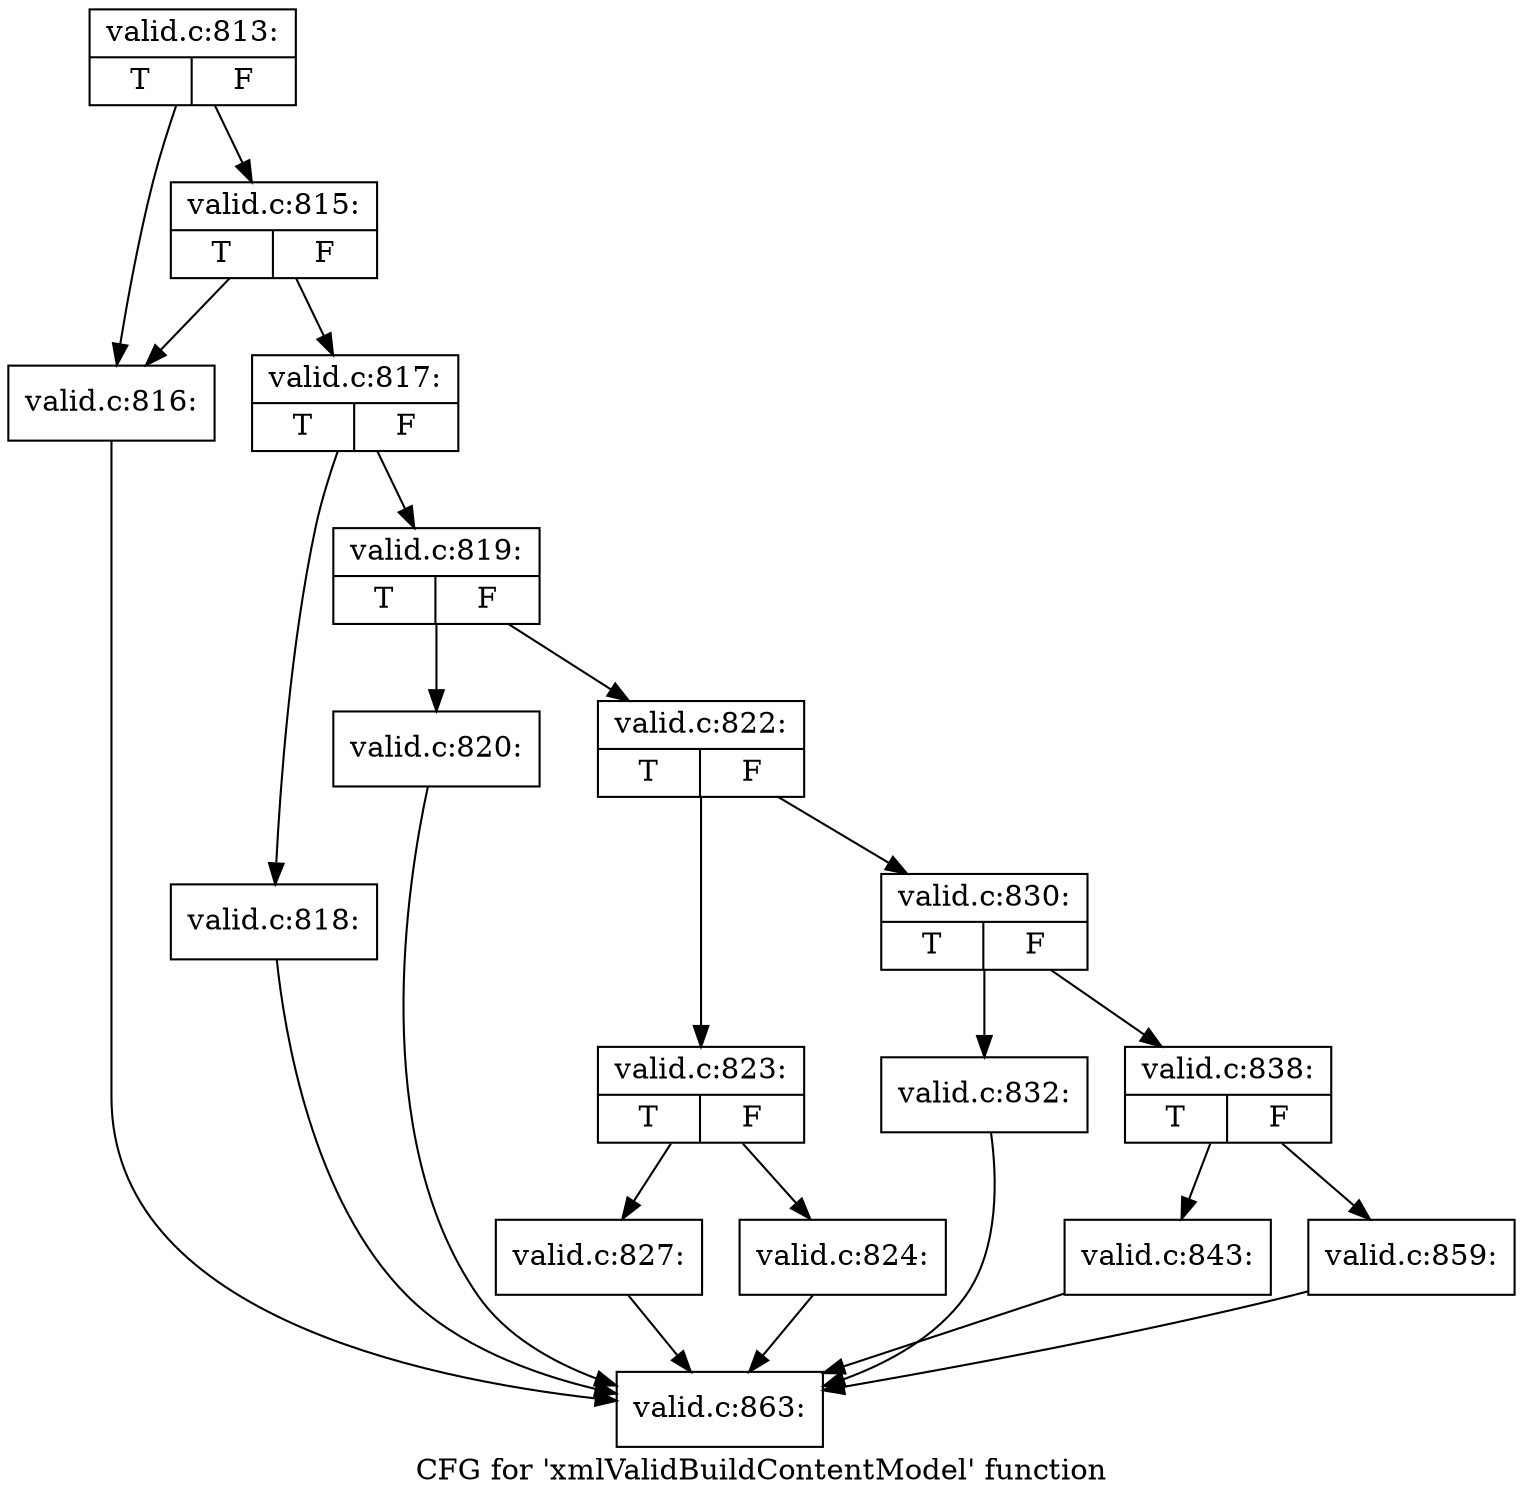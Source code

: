 digraph "CFG for 'xmlValidBuildContentModel' function" {
	label="CFG for 'xmlValidBuildContentModel' function";

	Node0x4e912a0 [shape=record,label="{valid.c:813:|{<s0>T|<s1>F}}"];
	Node0x4e912a0 -> Node0x4eada40;
	Node0x4e912a0 -> Node0x4eadae0;
	Node0x4eadae0 [shape=record,label="{valid.c:815:|{<s0>T|<s1>F}}"];
	Node0x4eadae0 -> Node0x4eada40;
	Node0x4eadae0 -> Node0x4eada90;
	Node0x4eada40 [shape=record,label="{valid.c:816:}"];
	Node0x4eada40 -> Node0x4e91de0;
	Node0x4eada90 [shape=record,label="{valid.c:817:|{<s0>T|<s1>F}}"];
	Node0x4eada90 -> Node0x4eae6b0;
	Node0x4eada90 -> Node0x4eae700;
	Node0x4eae6b0 [shape=record,label="{valid.c:818:}"];
	Node0x4eae6b0 -> Node0x4e91de0;
	Node0x4eae700 [shape=record,label="{valid.c:819:|{<s0>T|<s1>F}}"];
	Node0x4eae700 -> Node0x4eaed00;
	Node0x4eae700 -> Node0x4eaed50;
	Node0x4eaed00 [shape=record,label="{valid.c:820:}"];
	Node0x4eaed00 -> Node0x4e91de0;
	Node0x4eaed50 [shape=record,label="{valid.c:822:|{<s0>T|<s1>F}}"];
	Node0x4eaed50 -> Node0x4e99d30;
	Node0x4eaed50 -> Node0x4eaf4a0;
	Node0x4e99d30 [shape=record,label="{valid.c:823:|{<s0>T|<s1>F}}"];
	Node0x4e99d30 -> Node0x4eafa20;
	Node0x4e99d30 -> Node0x4eaf9d0;
	Node0x4eaf9d0 [shape=record,label="{valid.c:824:}"];
	Node0x4eaf9d0 -> Node0x4e91de0;
	Node0x4eafa20 [shape=record,label="{valid.c:827:}"];
	Node0x4eafa20 -> Node0x4e91de0;
	Node0x4eaf4a0 [shape=record,label="{valid.c:830:|{<s0>T|<s1>F}}"];
	Node0x4eaf4a0 -> Node0x4eb1170;
	Node0x4eaf4a0 -> Node0x4eb1580;
	Node0x4eb1170 [shape=record,label="{valid.c:832:}"];
	Node0x4eb1170 -> Node0x4e91de0;
	Node0x4eb1580 [shape=record,label="{valid.c:838:|{<s0>T|<s1>F}}"];
	Node0x4eb1580 -> Node0x4ed34f0;
	Node0x4eb1580 -> Node0x4ed3760;
	Node0x4ed34f0 [shape=record,label="{valid.c:843:}"];
	Node0x4ed34f0 -> Node0x4e91de0;
	Node0x4ed3760 [shape=record,label="{valid.c:859:}"];
	Node0x4ed3760 -> Node0x4e91de0;
	Node0x4e91de0 [shape=record,label="{valid.c:863:}"];
}
